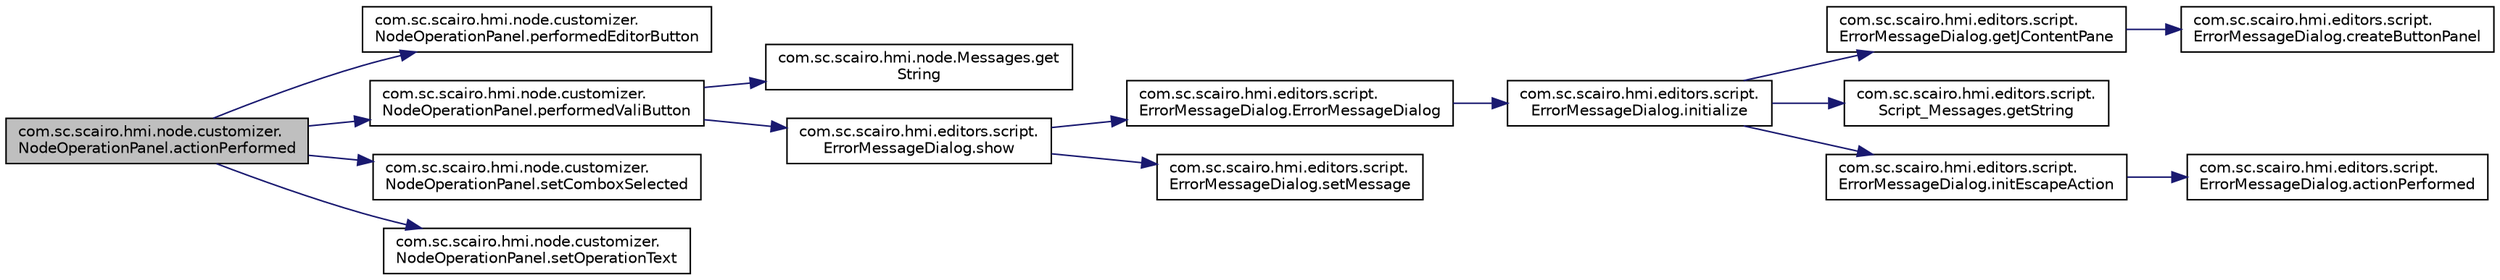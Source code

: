 digraph "com.sc.scairo.hmi.node.customizer.NodeOperationPanel.actionPerformed"
{
 // LATEX_PDF_SIZE
  edge [fontname="Helvetica",fontsize="10",labelfontname="Helvetica",labelfontsize="10"];
  node [fontname="Helvetica",fontsize="10",shape=record];
  rankdir="LR";
  Node1 [label="com.sc.scairo.hmi.node.customizer.\lNodeOperationPanel.actionPerformed",height=0.2,width=0.4,color="black", fillcolor="grey75", style="filled", fontcolor="black",tooltip=" "];
  Node1 -> Node2 [color="midnightblue",fontsize="10",style="solid",fontname="Helvetica"];
  Node2 [label="com.sc.scairo.hmi.node.customizer.\lNodeOperationPanel.performedEditorButton",height=0.2,width=0.4,color="black", fillcolor="white", style="filled",URL="$classcom_1_1sc_1_1scairo_1_1hmi_1_1node_1_1customizer_1_1_node_operation_panel.html#a11ae82dd5035e2f3c9cd6ed4d5d1a930",tooltip=" "];
  Node1 -> Node3 [color="midnightblue",fontsize="10",style="solid",fontname="Helvetica"];
  Node3 [label="com.sc.scairo.hmi.node.customizer.\lNodeOperationPanel.performedValiButton",height=0.2,width=0.4,color="black", fillcolor="white", style="filled",URL="$classcom_1_1sc_1_1scairo_1_1hmi_1_1node_1_1customizer_1_1_node_operation_panel.html#a8c305d9d520784f6d7b57cb2beda193c",tooltip=" "];
  Node3 -> Node4 [color="midnightblue",fontsize="10",style="solid",fontname="Helvetica"];
  Node4 [label="com.sc.scairo.hmi.node.Messages.get\lString",height=0.2,width=0.4,color="black", fillcolor="white", style="filled",URL="$classcom_1_1sc_1_1scairo_1_1hmi_1_1node_1_1_messages.html#ab4e7491be07d986a8f4a586d2f837854",tooltip=" "];
  Node3 -> Node5 [color="midnightblue",fontsize="10",style="solid",fontname="Helvetica"];
  Node5 [label="com.sc.scairo.hmi.editors.script.\lErrorMessageDialog.show",height=0.2,width=0.4,color="black", fillcolor="white", style="filled",URL="$classcom_1_1sc_1_1scairo_1_1hmi_1_1editors_1_1script_1_1_error_message_dialog.html#ac55ef9f3aaa587c5eb91f1224521dbb2",tooltip=" "];
  Node5 -> Node6 [color="midnightblue",fontsize="10",style="solid",fontname="Helvetica"];
  Node6 [label="com.sc.scairo.hmi.editors.script.\lErrorMessageDialog.ErrorMessageDialog",height=0.2,width=0.4,color="black", fillcolor="white", style="filled",URL="$classcom_1_1sc_1_1scairo_1_1hmi_1_1editors_1_1script_1_1_error_message_dialog.html#ad82c31f1194129df297393dd425d2755",tooltip=" "];
  Node6 -> Node7 [color="midnightblue",fontsize="10",style="solid",fontname="Helvetica"];
  Node7 [label="com.sc.scairo.hmi.editors.script.\lErrorMessageDialog.initialize",height=0.2,width=0.4,color="black", fillcolor="white", style="filled",URL="$classcom_1_1sc_1_1scairo_1_1hmi_1_1editors_1_1script_1_1_error_message_dialog.html#a28cdf686b233d7ec86e0db44e9f4fecb",tooltip=" "];
  Node7 -> Node8 [color="midnightblue",fontsize="10",style="solid",fontname="Helvetica"];
  Node8 [label="com.sc.scairo.hmi.editors.script.\lErrorMessageDialog.getJContentPane",height=0.2,width=0.4,color="black", fillcolor="white", style="filled",URL="$classcom_1_1sc_1_1scairo_1_1hmi_1_1editors_1_1script_1_1_error_message_dialog.html#a74aa600014e725fdd4dfb15d0e94d898",tooltip=" "];
  Node8 -> Node9 [color="midnightblue",fontsize="10",style="solid",fontname="Helvetica"];
  Node9 [label="com.sc.scairo.hmi.editors.script.\lErrorMessageDialog.createButtonPanel",height=0.2,width=0.4,color="black", fillcolor="white", style="filled",URL="$classcom_1_1sc_1_1scairo_1_1hmi_1_1editors_1_1script_1_1_error_message_dialog.html#aff51f7cb7c8412636c0a97397133ac9f",tooltip=" "];
  Node7 -> Node10 [color="midnightblue",fontsize="10",style="solid",fontname="Helvetica"];
  Node10 [label="com.sc.scairo.hmi.editors.script.\lScript_Messages.getString",height=0.2,width=0.4,color="black", fillcolor="white", style="filled",URL="$classcom_1_1sc_1_1scairo_1_1hmi_1_1editors_1_1script_1_1_script___messages.html#a61b546260eea53aae1f649f3f2498244",tooltip=" "];
  Node7 -> Node11 [color="midnightblue",fontsize="10",style="solid",fontname="Helvetica"];
  Node11 [label="com.sc.scairo.hmi.editors.script.\lErrorMessageDialog.initEscapeAction",height=0.2,width=0.4,color="black", fillcolor="white", style="filled",URL="$classcom_1_1sc_1_1scairo_1_1hmi_1_1editors_1_1script_1_1_error_message_dialog.html#a162c7dfc683e27bb6e60699085a835a6",tooltip=" "];
  Node11 -> Node12 [color="midnightblue",fontsize="10",style="solid",fontname="Helvetica"];
  Node12 [label="com.sc.scairo.hmi.editors.script.\lErrorMessageDialog.actionPerformed",height=0.2,width=0.4,color="black", fillcolor="white", style="filled",URL="$classcom_1_1sc_1_1scairo_1_1hmi_1_1editors_1_1script_1_1_error_message_dialog.html#a4a00e156480f8e98134da2a2e76923b6",tooltip=" "];
  Node5 -> Node13 [color="midnightblue",fontsize="10",style="solid",fontname="Helvetica"];
  Node13 [label="com.sc.scairo.hmi.editors.script.\lErrorMessageDialog.setMessage",height=0.2,width=0.4,color="black", fillcolor="white", style="filled",URL="$classcom_1_1sc_1_1scairo_1_1hmi_1_1editors_1_1script_1_1_error_message_dialog.html#a16bd3672c701944c8e2c5d753c772342",tooltip=" "];
  Node1 -> Node14 [color="midnightblue",fontsize="10",style="solid",fontname="Helvetica"];
  Node14 [label="com.sc.scairo.hmi.node.customizer.\lNodeOperationPanel.setComboxSelected",height=0.2,width=0.4,color="black", fillcolor="white", style="filled",URL="$classcom_1_1sc_1_1scairo_1_1hmi_1_1node_1_1customizer_1_1_node_operation_panel.html#a6d3e7183b194d4d0a4463f74d93dcf26",tooltip=" "];
  Node1 -> Node15 [color="midnightblue",fontsize="10",style="solid",fontname="Helvetica"];
  Node15 [label="com.sc.scairo.hmi.node.customizer.\lNodeOperationPanel.setOperationText",height=0.2,width=0.4,color="black", fillcolor="white", style="filled",URL="$classcom_1_1sc_1_1scairo_1_1hmi_1_1node_1_1customizer_1_1_node_operation_panel.html#a4f75b02d58ffdf550ca654c3261d2883",tooltip=" "];
}
